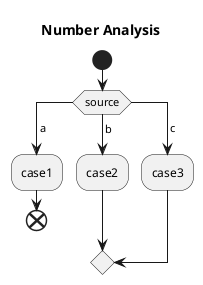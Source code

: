 {
  "sha1": "skmgkwoi68opkophrqvobgbhcokreus",
  "insertion": {
    "when": "2024-06-04T17:28:45.220Z",
    "url": "https://forum.plantuml.net/13824/getting-unsupportedoperation-when-adding-stop-and-end-case",
    "user": "plantuml@gmail.com"
  }
}
@startuml
start
title Number Analysis
switch (source)

case ( a )
:case1;
end

case ( b )
:case2;

case ( c )
:case3;

endswitch
@enduml
